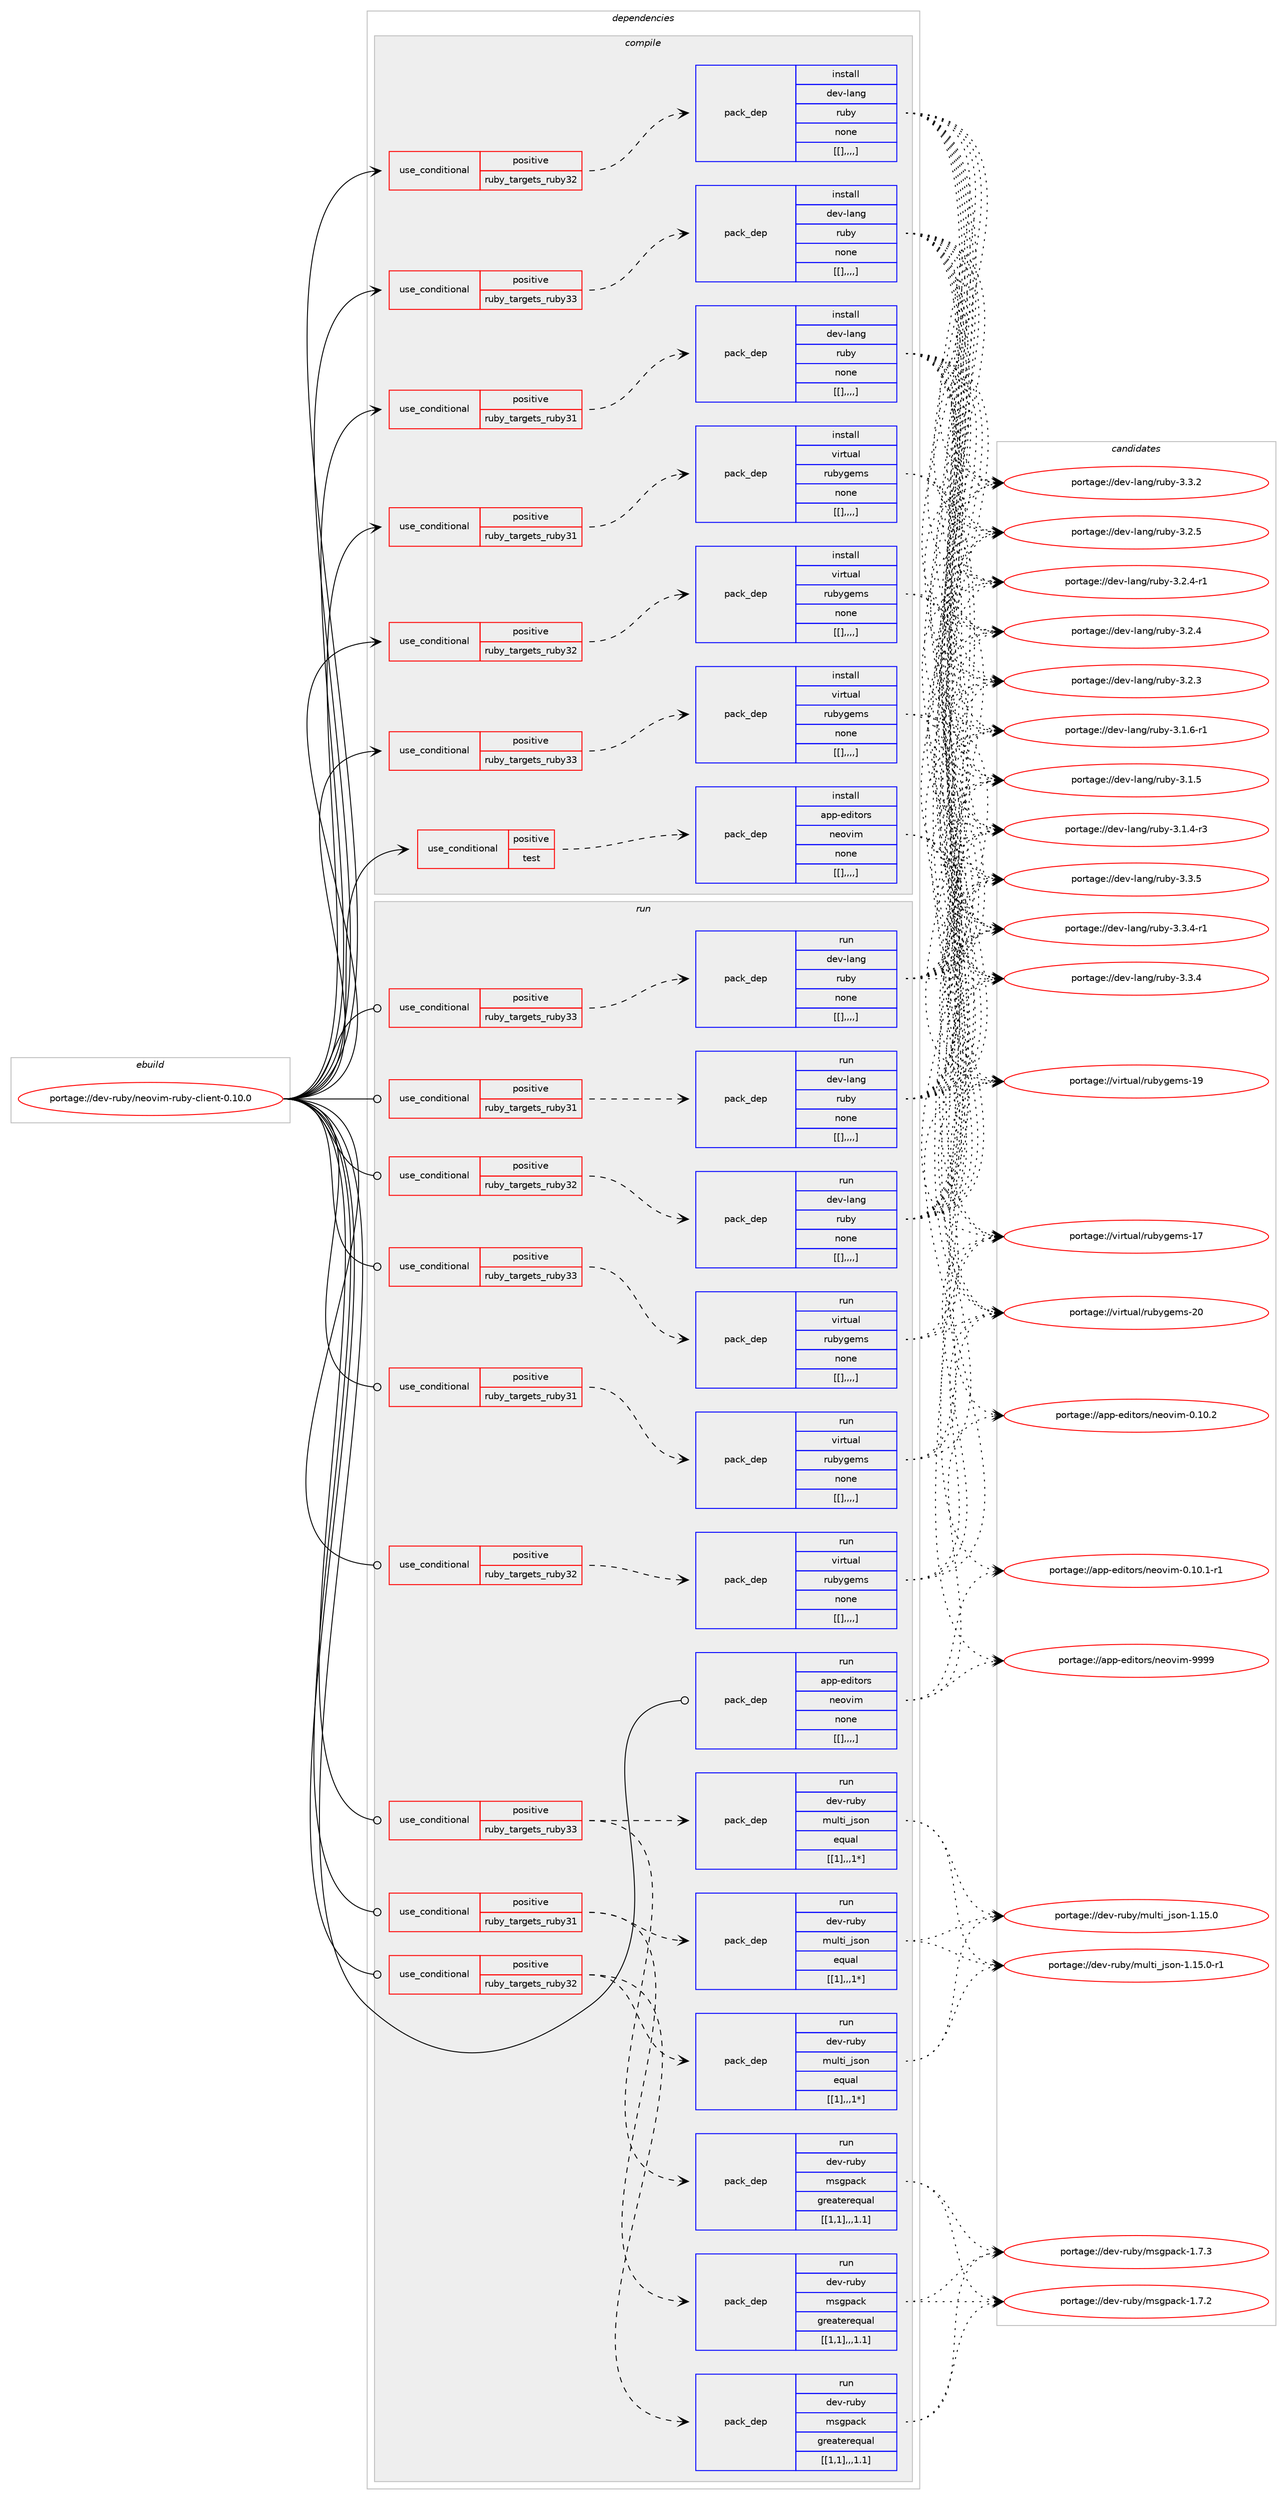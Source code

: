 digraph prolog {

# *************
# Graph options
# *************

newrank=true;
concentrate=true;
compound=true;
graph [rankdir=LR,fontname=Helvetica,fontsize=10,ranksep=1.5];#, ranksep=2.5, nodesep=0.2];
edge  [arrowhead=vee];
node  [fontname=Helvetica,fontsize=10];

# **********
# The ebuild
# **********

subgraph cluster_leftcol {
color=gray;
label=<<i>ebuild</i>>;
id [label="portage://dev-ruby/neovim-ruby-client-0.10.0", color=red, width=4, href="../dev-ruby/neovim-ruby-client-0.10.0.svg"];
}

# ****************
# The dependencies
# ****************

subgraph cluster_midcol {
color=gray;
label=<<i>dependencies</i>>;
subgraph cluster_compile {
fillcolor="#eeeeee";
style=filled;
label=<<i>compile</i>>;
subgraph cond55445 {
dependency202130 [label=<<TABLE BORDER="0" CELLBORDER="1" CELLSPACING="0" CELLPADDING="4"><TR><TD ROWSPAN="3" CELLPADDING="10">use_conditional</TD></TR><TR><TD>positive</TD></TR><TR><TD>ruby_targets_ruby31</TD></TR></TABLE>>, shape=none, color=red];
subgraph pack145266 {
dependency202137 [label=<<TABLE BORDER="0" CELLBORDER="1" CELLSPACING="0" CELLPADDING="4" WIDTH="220"><TR><TD ROWSPAN="6" CELLPADDING="30">pack_dep</TD></TR><TR><TD WIDTH="110">install</TD></TR><TR><TD>dev-lang</TD></TR><TR><TD>ruby</TD></TR><TR><TD>none</TD></TR><TR><TD>[[],,,,]</TD></TR></TABLE>>, shape=none, color=blue];
}
dependency202130:e -> dependency202137:w [weight=20,style="dashed",arrowhead="vee"];
}
id:e -> dependency202130:w [weight=20,style="solid",arrowhead="vee"];
subgraph cond55468 {
dependency202233 [label=<<TABLE BORDER="0" CELLBORDER="1" CELLSPACING="0" CELLPADDING="4"><TR><TD ROWSPAN="3" CELLPADDING="10">use_conditional</TD></TR><TR><TD>positive</TD></TR><TR><TD>ruby_targets_ruby31</TD></TR></TABLE>>, shape=none, color=red];
subgraph pack145320 {
dependency202280 [label=<<TABLE BORDER="0" CELLBORDER="1" CELLSPACING="0" CELLPADDING="4" WIDTH="220"><TR><TD ROWSPAN="6" CELLPADDING="30">pack_dep</TD></TR><TR><TD WIDTH="110">install</TD></TR><TR><TD>virtual</TD></TR><TR><TD>rubygems</TD></TR><TR><TD>none</TD></TR><TR><TD>[[],,,,]</TD></TR></TABLE>>, shape=none, color=blue];
}
dependency202233:e -> dependency202280:w [weight=20,style="dashed",arrowhead="vee"];
}
id:e -> dependency202233:w [weight=20,style="solid",arrowhead="vee"];
subgraph cond55514 {
dependency202291 [label=<<TABLE BORDER="0" CELLBORDER="1" CELLSPACING="0" CELLPADDING="4"><TR><TD ROWSPAN="3" CELLPADDING="10">use_conditional</TD></TR><TR><TD>positive</TD></TR><TR><TD>ruby_targets_ruby32</TD></TR></TABLE>>, shape=none, color=red];
subgraph pack145361 {
dependency202443 [label=<<TABLE BORDER="0" CELLBORDER="1" CELLSPACING="0" CELLPADDING="4" WIDTH="220"><TR><TD ROWSPAN="6" CELLPADDING="30">pack_dep</TD></TR><TR><TD WIDTH="110">install</TD></TR><TR><TD>dev-lang</TD></TR><TR><TD>ruby</TD></TR><TR><TD>none</TD></TR><TR><TD>[[],,,,]</TD></TR></TABLE>>, shape=none, color=blue];
}
dependency202291:e -> dependency202443:w [weight=20,style="dashed",arrowhead="vee"];
}
id:e -> dependency202291:w [weight=20,style="solid",arrowhead="vee"];
subgraph cond55587 {
dependency202513 [label=<<TABLE BORDER="0" CELLBORDER="1" CELLSPACING="0" CELLPADDING="4"><TR><TD ROWSPAN="3" CELLPADDING="10">use_conditional</TD></TR><TR><TD>positive</TD></TR><TR><TD>ruby_targets_ruby32</TD></TR></TABLE>>, shape=none, color=red];
subgraph pack145485 {
dependency202582 [label=<<TABLE BORDER="0" CELLBORDER="1" CELLSPACING="0" CELLPADDING="4" WIDTH="220"><TR><TD ROWSPAN="6" CELLPADDING="30">pack_dep</TD></TR><TR><TD WIDTH="110">install</TD></TR><TR><TD>virtual</TD></TR><TR><TD>rubygems</TD></TR><TR><TD>none</TD></TR><TR><TD>[[],,,,]</TD></TR></TABLE>>, shape=none, color=blue];
}
dependency202513:e -> dependency202582:w [weight=20,style="dashed",arrowhead="vee"];
}
id:e -> dependency202513:w [weight=20,style="solid",arrowhead="vee"];
subgraph cond55663 {
dependency202614 [label=<<TABLE BORDER="0" CELLBORDER="1" CELLSPACING="0" CELLPADDING="4"><TR><TD ROWSPAN="3" CELLPADDING="10">use_conditional</TD></TR><TR><TD>positive</TD></TR><TR><TD>ruby_targets_ruby33</TD></TR></TABLE>>, shape=none, color=red];
subgraph pack145534 {
dependency202665 [label=<<TABLE BORDER="0" CELLBORDER="1" CELLSPACING="0" CELLPADDING="4" WIDTH="220"><TR><TD ROWSPAN="6" CELLPADDING="30">pack_dep</TD></TR><TR><TD WIDTH="110">install</TD></TR><TR><TD>dev-lang</TD></TR><TR><TD>ruby</TD></TR><TR><TD>none</TD></TR><TR><TD>[[],,,,]</TD></TR></TABLE>>, shape=none, color=blue];
}
dependency202614:e -> dependency202665:w [weight=20,style="dashed",arrowhead="vee"];
}
id:e -> dependency202614:w [weight=20,style="solid",arrowhead="vee"];
subgraph cond55693 {
dependency202672 [label=<<TABLE BORDER="0" CELLBORDER="1" CELLSPACING="0" CELLPADDING="4"><TR><TD ROWSPAN="3" CELLPADDING="10">use_conditional</TD></TR><TR><TD>positive</TD></TR><TR><TD>ruby_targets_ruby33</TD></TR></TABLE>>, shape=none, color=red];
subgraph pack145559 {
dependency202693 [label=<<TABLE BORDER="0" CELLBORDER="1" CELLSPACING="0" CELLPADDING="4" WIDTH="220"><TR><TD ROWSPAN="6" CELLPADDING="30">pack_dep</TD></TR><TR><TD WIDTH="110">install</TD></TR><TR><TD>virtual</TD></TR><TR><TD>rubygems</TD></TR><TR><TD>none</TD></TR><TR><TD>[[],,,,]</TD></TR></TABLE>>, shape=none, color=blue];
}
dependency202672:e -> dependency202693:w [weight=20,style="dashed",arrowhead="vee"];
}
id:e -> dependency202672:w [weight=20,style="solid",arrowhead="vee"];
subgraph cond55708 {
dependency202723 [label=<<TABLE BORDER="0" CELLBORDER="1" CELLSPACING="0" CELLPADDING="4"><TR><TD ROWSPAN="3" CELLPADDING="10">use_conditional</TD></TR><TR><TD>positive</TD></TR><TR><TD>test</TD></TR></TABLE>>, shape=none, color=red];
subgraph pack145583 {
dependency202776 [label=<<TABLE BORDER="0" CELLBORDER="1" CELLSPACING="0" CELLPADDING="4" WIDTH="220"><TR><TD ROWSPAN="6" CELLPADDING="30">pack_dep</TD></TR><TR><TD WIDTH="110">install</TD></TR><TR><TD>app-editors</TD></TR><TR><TD>neovim</TD></TR><TR><TD>none</TD></TR><TR><TD>[[],,,,]</TD></TR></TABLE>>, shape=none, color=blue];
}
dependency202723:e -> dependency202776:w [weight=20,style="dashed",arrowhead="vee"];
}
id:e -> dependency202723:w [weight=20,style="solid",arrowhead="vee"];
}
subgraph cluster_compileandrun {
fillcolor="#eeeeee";
style=filled;
label=<<i>compile and run</i>>;
}
subgraph cluster_run {
fillcolor="#eeeeee";
style=filled;
label=<<i>run</i>>;
subgraph cond55742 {
dependency202781 [label=<<TABLE BORDER="0" CELLBORDER="1" CELLSPACING="0" CELLPADDING="4"><TR><TD ROWSPAN="3" CELLPADDING="10">use_conditional</TD></TR><TR><TD>positive</TD></TR><TR><TD>ruby_targets_ruby31</TD></TR></TABLE>>, shape=none, color=red];
subgraph pack145621 {
dependency202850 [label=<<TABLE BORDER="0" CELLBORDER="1" CELLSPACING="0" CELLPADDING="4" WIDTH="220"><TR><TD ROWSPAN="6" CELLPADDING="30">pack_dep</TD></TR><TR><TD WIDTH="110">run</TD></TR><TR><TD>dev-lang</TD></TR><TR><TD>ruby</TD></TR><TR><TD>none</TD></TR><TR><TD>[[],,,,]</TD></TR></TABLE>>, shape=none, color=blue];
}
dependency202781:e -> dependency202850:w [weight=20,style="dashed",arrowhead="vee"];
}
id:e -> dependency202781:w [weight=20,style="solid",arrowhead="odot"];
subgraph cond55813 {
dependency202981 [label=<<TABLE BORDER="0" CELLBORDER="1" CELLSPACING="0" CELLPADDING="4"><TR><TD ROWSPAN="3" CELLPADDING="10">use_conditional</TD></TR><TR><TD>positive</TD></TR><TR><TD>ruby_targets_ruby31</TD></TR></TABLE>>, shape=none, color=red];
subgraph pack145734 {
dependency203016 [label=<<TABLE BORDER="0" CELLBORDER="1" CELLSPACING="0" CELLPADDING="4" WIDTH="220"><TR><TD ROWSPAN="6" CELLPADDING="30">pack_dep</TD></TR><TR><TD WIDTH="110">run</TD></TR><TR><TD>dev-ruby</TD></TR><TR><TD>msgpack</TD></TR><TR><TD>greaterequal</TD></TR><TR><TD>[[1,1],,,1.1]</TD></TR></TABLE>>, shape=none, color=blue];
}
dependency202981:e -> dependency203016:w [weight=20,style="dashed",arrowhead="vee"];
subgraph pack145737 {
dependency203037 [label=<<TABLE BORDER="0" CELLBORDER="1" CELLSPACING="0" CELLPADDING="4" WIDTH="220"><TR><TD ROWSPAN="6" CELLPADDING="30">pack_dep</TD></TR><TR><TD WIDTH="110">run</TD></TR><TR><TD>dev-ruby</TD></TR><TR><TD>multi_json</TD></TR><TR><TD>equal</TD></TR><TR><TD>[[1],,,1*]</TD></TR></TABLE>>, shape=none, color=blue];
}
dependency202981:e -> dependency203037:w [weight=20,style="dashed",arrowhead="vee"];
}
id:e -> dependency202981:w [weight=20,style="solid",arrowhead="odot"];
subgraph cond55864 {
dependency203085 [label=<<TABLE BORDER="0" CELLBORDER="1" CELLSPACING="0" CELLPADDING="4"><TR><TD ROWSPAN="3" CELLPADDING="10">use_conditional</TD></TR><TR><TD>positive</TD></TR><TR><TD>ruby_targets_ruby31</TD></TR></TABLE>>, shape=none, color=red];
subgraph pack145771 {
dependency203120 [label=<<TABLE BORDER="0" CELLBORDER="1" CELLSPACING="0" CELLPADDING="4" WIDTH="220"><TR><TD ROWSPAN="6" CELLPADDING="30">pack_dep</TD></TR><TR><TD WIDTH="110">run</TD></TR><TR><TD>virtual</TD></TR><TR><TD>rubygems</TD></TR><TR><TD>none</TD></TR><TR><TD>[[],,,,]</TD></TR></TABLE>>, shape=none, color=blue];
}
dependency203085:e -> dependency203120:w [weight=20,style="dashed",arrowhead="vee"];
}
id:e -> dependency203085:w [weight=20,style="solid",arrowhead="odot"];
subgraph cond55898 {
dependency203141 [label=<<TABLE BORDER="0" CELLBORDER="1" CELLSPACING="0" CELLPADDING="4"><TR><TD ROWSPAN="3" CELLPADDING="10">use_conditional</TD></TR><TR><TD>positive</TD></TR><TR><TD>ruby_targets_ruby32</TD></TR></TABLE>>, shape=none, color=red];
subgraph pack145811 {
dependency203156 [label=<<TABLE BORDER="0" CELLBORDER="1" CELLSPACING="0" CELLPADDING="4" WIDTH="220"><TR><TD ROWSPAN="6" CELLPADDING="30">pack_dep</TD></TR><TR><TD WIDTH="110">run</TD></TR><TR><TD>dev-lang</TD></TR><TR><TD>ruby</TD></TR><TR><TD>none</TD></TR><TR><TD>[[],,,,]</TD></TR></TABLE>>, shape=none, color=blue];
}
dependency203141:e -> dependency203156:w [weight=20,style="dashed",arrowhead="vee"];
}
id:e -> dependency203141:w [weight=20,style="solid",arrowhead="odot"];
subgraph cond55910 {
dependency203227 [label=<<TABLE BORDER="0" CELLBORDER="1" CELLSPACING="0" CELLPADDING="4"><TR><TD ROWSPAN="3" CELLPADDING="10">use_conditional</TD></TR><TR><TD>positive</TD></TR><TR><TD>ruby_targets_ruby32</TD></TR></TABLE>>, shape=none, color=red];
subgraph pack145848 {
dependency203230 [label=<<TABLE BORDER="0" CELLBORDER="1" CELLSPACING="0" CELLPADDING="4" WIDTH="220"><TR><TD ROWSPAN="6" CELLPADDING="30">pack_dep</TD></TR><TR><TD WIDTH="110">run</TD></TR><TR><TD>dev-ruby</TD></TR><TR><TD>msgpack</TD></TR><TR><TD>greaterequal</TD></TR><TR><TD>[[1,1],,,1.1]</TD></TR></TABLE>>, shape=none, color=blue];
}
dependency203227:e -> dependency203230:w [weight=20,style="dashed",arrowhead="vee"];
subgraph pack145849 {
dependency203233 [label=<<TABLE BORDER="0" CELLBORDER="1" CELLSPACING="0" CELLPADDING="4" WIDTH="220"><TR><TD ROWSPAN="6" CELLPADDING="30">pack_dep</TD></TR><TR><TD WIDTH="110">run</TD></TR><TR><TD>dev-ruby</TD></TR><TR><TD>multi_json</TD></TR><TR><TD>equal</TD></TR><TR><TD>[[1],,,1*]</TD></TR></TABLE>>, shape=none, color=blue];
}
dependency203227:e -> dependency203233:w [weight=20,style="dashed",arrowhead="vee"];
}
id:e -> dependency203227:w [weight=20,style="solid",arrowhead="odot"];
subgraph cond56024 {
dependency203391 [label=<<TABLE BORDER="0" CELLBORDER="1" CELLSPACING="0" CELLPADDING="4"><TR><TD ROWSPAN="3" CELLPADDING="10">use_conditional</TD></TR><TR><TD>positive</TD></TR><TR><TD>ruby_targets_ruby32</TD></TR></TABLE>>, shape=none, color=red];
subgraph pack145933 {
dependency203393 [label=<<TABLE BORDER="0" CELLBORDER="1" CELLSPACING="0" CELLPADDING="4" WIDTH="220"><TR><TD ROWSPAN="6" CELLPADDING="30">pack_dep</TD></TR><TR><TD WIDTH="110">run</TD></TR><TR><TD>virtual</TD></TR><TR><TD>rubygems</TD></TR><TR><TD>none</TD></TR><TR><TD>[[],,,,]</TD></TR></TABLE>>, shape=none, color=blue];
}
dependency203391:e -> dependency203393:w [weight=20,style="dashed",arrowhead="vee"];
}
id:e -> dependency203391:w [weight=20,style="solid",arrowhead="odot"];
subgraph cond56039 {
dependency203431 [label=<<TABLE BORDER="0" CELLBORDER="1" CELLSPACING="0" CELLPADDING="4"><TR><TD ROWSPAN="3" CELLPADDING="10">use_conditional</TD></TR><TR><TD>positive</TD></TR><TR><TD>ruby_targets_ruby33</TD></TR></TABLE>>, shape=none, color=red];
subgraph pack145958 {
dependency203469 [label=<<TABLE BORDER="0" CELLBORDER="1" CELLSPACING="0" CELLPADDING="4" WIDTH="220"><TR><TD ROWSPAN="6" CELLPADDING="30">pack_dep</TD></TR><TR><TD WIDTH="110">run</TD></TR><TR><TD>dev-lang</TD></TR><TR><TD>ruby</TD></TR><TR><TD>none</TD></TR><TR><TD>[[],,,,]</TD></TR></TABLE>>, shape=none, color=blue];
}
dependency203431:e -> dependency203469:w [weight=20,style="dashed",arrowhead="vee"];
}
id:e -> dependency203431:w [weight=20,style="solid",arrowhead="odot"];
subgraph cond56070 {
dependency203476 [label=<<TABLE BORDER="0" CELLBORDER="1" CELLSPACING="0" CELLPADDING="4"><TR><TD ROWSPAN="3" CELLPADDING="10">use_conditional</TD></TR><TR><TD>positive</TD></TR><TR><TD>ruby_targets_ruby33</TD></TR></TABLE>>, shape=none, color=red];
subgraph pack146022 {
dependency203571 [label=<<TABLE BORDER="0" CELLBORDER="1" CELLSPACING="0" CELLPADDING="4" WIDTH="220"><TR><TD ROWSPAN="6" CELLPADDING="30">pack_dep</TD></TR><TR><TD WIDTH="110">run</TD></TR><TR><TD>dev-ruby</TD></TR><TR><TD>msgpack</TD></TR><TR><TD>greaterequal</TD></TR><TR><TD>[[1,1],,,1.1]</TD></TR></TABLE>>, shape=none, color=blue];
}
dependency203476:e -> dependency203571:w [weight=20,style="dashed",arrowhead="vee"];
subgraph pack146039 {
dependency203639 [label=<<TABLE BORDER="0" CELLBORDER="1" CELLSPACING="0" CELLPADDING="4" WIDTH="220"><TR><TD ROWSPAN="6" CELLPADDING="30">pack_dep</TD></TR><TR><TD WIDTH="110">run</TD></TR><TR><TD>dev-ruby</TD></TR><TR><TD>multi_json</TD></TR><TR><TD>equal</TD></TR><TR><TD>[[1],,,1*]</TD></TR></TABLE>>, shape=none, color=blue];
}
dependency203476:e -> dependency203639:w [weight=20,style="dashed",arrowhead="vee"];
}
id:e -> dependency203476:w [weight=20,style="solid",arrowhead="odot"];
subgraph cond56150 {
dependency203726 [label=<<TABLE BORDER="0" CELLBORDER="1" CELLSPACING="0" CELLPADDING="4"><TR><TD ROWSPAN="3" CELLPADDING="10">use_conditional</TD></TR><TR><TD>positive</TD></TR><TR><TD>ruby_targets_ruby33</TD></TR></TABLE>>, shape=none, color=red];
subgraph pack146111 {
dependency203728 [label=<<TABLE BORDER="0" CELLBORDER="1" CELLSPACING="0" CELLPADDING="4" WIDTH="220"><TR><TD ROWSPAN="6" CELLPADDING="30">pack_dep</TD></TR><TR><TD WIDTH="110">run</TD></TR><TR><TD>virtual</TD></TR><TR><TD>rubygems</TD></TR><TR><TD>none</TD></TR><TR><TD>[[],,,,]</TD></TR></TABLE>>, shape=none, color=blue];
}
dependency203726:e -> dependency203728:w [weight=20,style="dashed",arrowhead="vee"];
}
id:e -> dependency203726:w [weight=20,style="solid",arrowhead="odot"];
subgraph pack146122 {
dependency203754 [label=<<TABLE BORDER="0" CELLBORDER="1" CELLSPACING="0" CELLPADDING="4" WIDTH="220"><TR><TD ROWSPAN="6" CELLPADDING="30">pack_dep</TD></TR><TR><TD WIDTH="110">run</TD></TR><TR><TD>app-editors</TD></TR><TR><TD>neovim</TD></TR><TR><TD>none</TD></TR><TR><TD>[[],,,,]</TD></TR></TABLE>>, shape=none, color=blue];
}
id:e -> dependency203754:w [weight=20,style="solid",arrowhead="odot"];
}
}

# **************
# The candidates
# **************

subgraph cluster_choices {
rank=same;
color=gray;
label=<<i>candidates</i>>;

subgraph choice145691 {
color=black;
nodesep=1;
choice10010111845108971101034711411798121455146514653 [label="portage://dev-lang/ruby-3.3.5", color=red, width=4,href="../dev-lang/ruby-3.3.5.svg"];
choice100101118451089711010347114117981214551465146524511449 [label="portage://dev-lang/ruby-3.3.4-r1", color=red, width=4,href="../dev-lang/ruby-3.3.4-r1.svg"];
choice10010111845108971101034711411798121455146514652 [label="portage://dev-lang/ruby-3.3.4", color=red, width=4,href="../dev-lang/ruby-3.3.4.svg"];
choice10010111845108971101034711411798121455146514650 [label="portage://dev-lang/ruby-3.3.2", color=red, width=4,href="../dev-lang/ruby-3.3.2.svg"];
choice10010111845108971101034711411798121455146504653 [label="portage://dev-lang/ruby-3.2.5", color=red, width=4,href="../dev-lang/ruby-3.2.5.svg"];
choice100101118451089711010347114117981214551465046524511449 [label="portage://dev-lang/ruby-3.2.4-r1", color=red, width=4,href="../dev-lang/ruby-3.2.4-r1.svg"];
choice10010111845108971101034711411798121455146504652 [label="portage://dev-lang/ruby-3.2.4", color=red, width=4,href="../dev-lang/ruby-3.2.4.svg"];
choice10010111845108971101034711411798121455146504651 [label="portage://dev-lang/ruby-3.2.3", color=red, width=4,href="../dev-lang/ruby-3.2.3.svg"];
choice100101118451089711010347114117981214551464946544511449 [label="portage://dev-lang/ruby-3.1.6-r1", color=red, width=4,href="../dev-lang/ruby-3.1.6-r1.svg"];
choice10010111845108971101034711411798121455146494653 [label="portage://dev-lang/ruby-3.1.5", color=red, width=4,href="../dev-lang/ruby-3.1.5.svg"];
choice100101118451089711010347114117981214551464946524511451 [label="portage://dev-lang/ruby-3.1.4-r3", color=red, width=4,href="../dev-lang/ruby-3.1.4-r3.svg"];
dependency202137:e -> choice10010111845108971101034711411798121455146514653:w [style=dotted,weight="100"];
dependency202137:e -> choice100101118451089711010347114117981214551465146524511449:w [style=dotted,weight="100"];
dependency202137:e -> choice10010111845108971101034711411798121455146514652:w [style=dotted,weight="100"];
dependency202137:e -> choice10010111845108971101034711411798121455146514650:w [style=dotted,weight="100"];
dependency202137:e -> choice10010111845108971101034711411798121455146504653:w [style=dotted,weight="100"];
dependency202137:e -> choice100101118451089711010347114117981214551465046524511449:w [style=dotted,weight="100"];
dependency202137:e -> choice10010111845108971101034711411798121455146504652:w [style=dotted,weight="100"];
dependency202137:e -> choice10010111845108971101034711411798121455146504651:w [style=dotted,weight="100"];
dependency202137:e -> choice100101118451089711010347114117981214551464946544511449:w [style=dotted,weight="100"];
dependency202137:e -> choice10010111845108971101034711411798121455146494653:w [style=dotted,weight="100"];
dependency202137:e -> choice100101118451089711010347114117981214551464946524511451:w [style=dotted,weight="100"];
}
subgraph choice145706 {
color=black;
nodesep=1;
choice118105114116117971084711411798121103101109115455048 [label="portage://virtual/rubygems-20", color=red, width=4,href="../virtual/rubygems-20.svg"];
choice118105114116117971084711411798121103101109115454957 [label="portage://virtual/rubygems-19", color=red, width=4,href="../virtual/rubygems-19.svg"];
choice118105114116117971084711411798121103101109115454955 [label="portage://virtual/rubygems-17", color=red, width=4,href="../virtual/rubygems-17.svg"];
dependency202280:e -> choice118105114116117971084711411798121103101109115455048:w [style=dotted,weight="100"];
dependency202280:e -> choice118105114116117971084711411798121103101109115454957:w [style=dotted,weight="100"];
dependency202280:e -> choice118105114116117971084711411798121103101109115454955:w [style=dotted,weight="100"];
}
subgraph choice145711 {
color=black;
nodesep=1;
choice10010111845108971101034711411798121455146514653 [label="portage://dev-lang/ruby-3.3.5", color=red, width=4,href="../dev-lang/ruby-3.3.5.svg"];
choice100101118451089711010347114117981214551465146524511449 [label="portage://dev-lang/ruby-3.3.4-r1", color=red, width=4,href="../dev-lang/ruby-3.3.4-r1.svg"];
choice10010111845108971101034711411798121455146514652 [label="portage://dev-lang/ruby-3.3.4", color=red, width=4,href="../dev-lang/ruby-3.3.4.svg"];
choice10010111845108971101034711411798121455146514650 [label="portage://dev-lang/ruby-3.3.2", color=red, width=4,href="../dev-lang/ruby-3.3.2.svg"];
choice10010111845108971101034711411798121455146504653 [label="portage://dev-lang/ruby-3.2.5", color=red, width=4,href="../dev-lang/ruby-3.2.5.svg"];
choice100101118451089711010347114117981214551465046524511449 [label="portage://dev-lang/ruby-3.2.4-r1", color=red, width=4,href="../dev-lang/ruby-3.2.4-r1.svg"];
choice10010111845108971101034711411798121455146504652 [label="portage://dev-lang/ruby-3.2.4", color=red, width=4,href="../dev-lang/ruby-3.2.4.svg"];
choice10010111845108971101034711411798121455146504651 [label="portage://dev-lang/ruby-3.2.3", color=red, width=4,href="../dev-lang/ruby-3.2.3.svg"];
choice100101118451089711010347114117981214551464946544511449 [label="portage://dev-lang/ruby-3.1.6-r1", color=red, width=4,href="../dev-lang/ruby-3.1.6-r1.svg"];
choice10010111845108971101034711411798121455146494653 [label="portage://dev-lang/ruby-3.1.5", color=red, width=4,href="../dev-lang/ruby-3.1.5.svg"];
choice100101118451089711010347114117981214551464946524511451 [label="portage://dev-lang/ruby-3.1.4-r3", color=red, width=4,href="../dev-lang/ruby-3.1.4-r3.svg"];
dependency202443:e -> choice10010111845108971101034711411798121455146514653:w [style=dotted,weight="100"];
dependency202443:e -> choice100101118451089711010347114117981214551465146524511449:w [style=dotted,weight="100"];
dependency202443:e -> choice10010111845108971101034711411798121455146514652:w [style=dotted,weight="100"];
dependency202443:e -> choice10010111845108971101034711411798121455146514650:w [style=dotted,weight="100"];
dependency202443:e -> choice10010111845108971101034711411798121455146504653:w [style=dotted,weight="100"];
dependency202443:e -> choice100101118451089711010347114117981214551465046524511449:w [style=dotted,weight="100"];
dependency202443:e -> choice10010111845108971101034711411798121455146504652:w [style=dotted,weight="100"];
dependency202443:e -> choice10010111845108971101034711411798121455146504651:w [style=dotted,weight="100"];
dependency202443:e -> choice100101118451089711010347114117981214551464946544511449:w [style=dotted,weight="100"];
dependency202443:e -> choice10010111845108971101034711411798121455146494653:w [style=dotted,weight="100"];
dependency202443:e -> choice100101118451089711010347114117981214551464946524511451:w [style=dotted,weight="100"];
}
subgraph choice145729 {
color=black;
nodesep=1;
choice118105114116117971084711411798121103101109115455048 [label="portage://virtual/rubygems-20", color=red, width=4,href="../virtual/rubygems-20.svg"];
choice118105114116117971084711411798121103101109115454957 [label="portage://virtual/rubygems-19", color=red, width=4,href="../virtual/rubygems-19.svg"];
choice118105114116117971084711411798121103101109115454955 [label="portage://virtual/rubygems-17", color=red, width=4,href="../virtual/rubygems-17.svg"];
dependency202582:e -> choice118105114116117971084711411798121103101109115455048:w [style=dotted,weight="100"];
dependency202582:e -> choice118105114116117971084711411798121103101109115454957:w [style=dotted,weight="100"];
dependency202582:e -> choice118105114116117971084711411798121103101109115454955:w [style=dotted,weight="100"];
}
subgraph choice145733 {
color=black;
nodesep=1;
choice10010111845108971101034711411798121455146514653 [label="portage://dev-lang/ruby-3.3.5", color=red, width=4,href="../dev-lang/ruby-3.3.5.svg"];
choice100101118451089711010347114117981214551465146524511449 [label="portage://dev-lang/ruby-3.3.4-r1", color=red, width=4,href="../dev-lang/ruby-3.3.4-r1.svg"];
choice10010111845108971101034711411798121455146514652 [label="portage://dev-lang/ruby-3.3.4", color=red, width=4,href="../dev-lang/ruby-3.3.4.svg"];
choice10010111845108971101034711411798121455146514650 [label="portage://dev-lang/ruby-3.3.2", color=red, width=4,href="../dev-lang/ruby-3.3.2.svg"];
choice10010111845108971101034711411798121455146504653 [label="portage://dev-lang/ruby-3.2.5", color=red, width=4,href="../dev-lang/ruby-3.2.5.svg"];
choice100101118451089711010347114117981214551465046524511449 [label="portage://dev-lang/ruby-3.2.4-r1", color=red, width=4,href="../dev-lang/ruby-3.2.4-r1.svg"];
choice10010111845108971101034711411798121455146504652 [label="portage://dev-lang/ruby-3.2.4", color=red, width=4,href="../dev-lang/ruby-3.2.4.svg"];
choice10010111845108971101034711411798121455146504651 [label="portage://dev-lang/ruby-3.2.3", color=red, width=4,href="../dev-lang/ruby-3.2.3.svg"];
choice100101118451089711010347114117981214551464946544511449 [label="portage://dev-lang/ruby-3.1.6-r1", color=red, width=4,href="../dev-lang/ruby-3.1.6-r1.svg"];
choice10010111845108971101034711411798121455146494653 [label="portage://dev-lang/ruby-3.1.5", color=red, width=4,href="../dev-lang/ruby-3.1.5.svg"];
choice100101118451089711010347114117981214551464946524511451 [label="portage://dev-lang/ruby-3.1.4-r3", color=red, width=4,href="../dev-lang/ruby-3.1.4-r3.svg"];
dependency202665:e -> choice10010111845108971101034711411798121455146514653:w [style=dotted,weight="100"];
dependency202665:e -> choice100101118451089711010347114117981214551465146524511449:w [style=dotted,weight="100"];
dependency202665:e -> choice10010111845108971101034711411798121455146514652:w [style=dotted,weight="100"];
dependency202665:e -> choice10010111845108971101034711411798121455146514650:w [style=dotted,weight="100"];
dependency202665:e -> choice10010111845108971101034711411798121455146504653:w [style=dotted,weight="100"];
dependency202665:e -> choice100101118451089711010347114117981214551465046524511449:w [style=dotted,weight="100"];
dependency202665:e -> choice10010111845108971101034711411798121455146504652:w [style=dotted,weight="100"];
dependency202665:e -> choice10010111845108971101034711411798121455146504651:w [style=dotted,weight="100"];
dependency202665:e -> choice100101118451089711010347114117981214551464946544511449:w [style=dotted,weight="100"];
dependency202665:e -> choice10010111845108971101034711411798121455146494653:w [style=dotted,weight="100"];
dependency202665:e -> choice100101118451089711010347114117981214551464946524511451:w [style=dotted,weight="100"];
}
subgraph choice145737 {
color=black;
nodesep=1;
choice118105114116117971084711411798121103101109115455048 [label="portage://virtual/rubygems-20", color=red, width=4,href="../virtual/rubygems-20.svg"];
choice118105114116117971084711411798121103101109115454957 [label="portage://virtual/rubygems-19", color=red, width=4,href="../virtual/rubygems-19.svg"];
choice118105114116117971084711411798121103101109115454955 [label="portage://virtual/rubygems-17", color=red, width=4,href="../virtual/rubygems-17.svg"];
dependency202693:e -> choice118105114116117971084711411798121103101109115455048:w [style=dotted,weight="100"];
dependency202693:e -> choice118105114116117971084711411798121103101109115454957:w [style=dotted,weight="100"];
dependency202693:e -> choice118105114116117971084711411798121103101109115454955:w [style=dotted,weight="100"];
}
subgraph choice145741 {
color=black;
nodesep=1;
choice9711211245101100105116111114115471101011111181051094557575757 [label="portage://app-editors/neovim-9999", color=red, width=4,href="../app-editors/neovim-9999.svg"];
choice97112112451011001051161111141154711010111111810510945484649484650 [label="portage://app-editors/neovim-0.10.2", color=red, width=4,href="../app-editors/neovim-0.10.2.svg"];
choice971121124510110010511611111411547110101111118105109454846494846494511449 [label="portage://app-editors/neovim-0.10.1-r1", color=red, width=4,href="../app-editors/neovim-0.10.1-r1.svg"];
dependency202776:e -> choice9711211245101100105116111114115471101011111181051094557575757:w [style=dotted,weight="100"];
dependency202776:e -> choice97112112451011001051161111141154711010111111810510945484649484650:w [style=dotted,weight="100"];
dependency202776:e -> choice971121124510110010511611111411547110101111118105109454846494846494511449:w [style=dotted,weight="100"];
}
subgraph choice145742 {
color=black;
nodesep=1;
choice10010111845108971101034711411798121455146514653 [label="portage://dev-lang/ruby-3.3.5", color=red, width=4,href="../dev-lang/ruby-3.3.5.svg"];
choice100101118451089711010347114117981214551465146524511449 [label="portage://dev-lang/ruby-3.3.4-r1", color=red, width=4,href="../dev-lang/ruby-3.3.4-r1.svg"];
choice10010111845108971101034711411798121455146514652 [label="portage://dev-lang/ruby-3.3.4", color=red, width=4,href="../dev-lang/ruby-3.3.4.svg"];
choice10010111845108971101034711411798121455146514650 [label="portage://dev-lang/ruby-3.3.2", color=red, width=4,href="../dev-lang/ruby-3.3.2.svg"];
choice10010111845108971101034711411798121455146504653 [label="portage://dev-lang/ruby-3.2.5", color=red, width=4,href="../dev-lang/ruby-3.2.5.svg"];
choice100101118451089711010347114117981214551465046524511449 [label="portage://dev-lang/ruby-3.2.4-r1", color=red, width=4,href="../dev-lang/ruby-3.2.4-r1.svg"];
choice10010111845108971101034711411798121455146504652 [label="portage://dev-lang/ruby-3.2.4", color=red, width=4,href="../dev-lang/ruby-3.2.4.svg"];
choice10010111845108971101034711411798121455146504651 [label="portage://dev-lang/ruby-3.2.3", color=red, width=4,href="../dev-lang/ruby-3.2.3.svg"];
choice100101118451089711010347114117981214551464946544511449 [label="portage://dev-lang/ruby-3.1.6-r1", color=red, width=4,href="../dev-lang/ruby-3.1.6-r1.svg"];
choice10010111845108971101034711411798121455146494653 [label="portage://dev-lang/ruby-3.1.5", color=red, width=4,href="../dev-lang/ruby-3.1.5.svg"];
choice100101118451089711010347114117981214551464946524511451 [label="portage://dev-lang/ruby-3.1.4-r3", color=red, width=4,href="../dev-lang/ruby-3.1.4-r3.svg"];
dependency202850:e -> choice10010111845108971101034711411798121455146514653:w [style=dotted,weight="100"];
dependency202850:e -> choice100101118451089711010347114117981214551465146524511449:w [style=dotted,weight="100"];
dependency202850:e -> choice10010111845108971101034711411798121455146514652:w [style=dotted,weight="100"];
dependency202850:e -> choice10010111845108971101034711411798121455146514650:w [style=dotted,weight="100"];
dependency202850:e -> choice10010111845108971101034711411798121455146504653:w [style=dotted,weight="100"];
dependency202850:e -> choice100101118451089711010347114117981214551465046524511449:w [style=dotted,weight="100"];
dependency202850:e -> choice10010111845108971101034711411798121455146504652:w [style=dotted,weight="100"];
dependency202850:e -> choice10010111845108971101034711411798121455146504651:w [style=dotted,weight="100"];
dependency202850:e -> choice100101118451089711010347114117981214551464946544511449:w [style=dotted,weight="100"];
dependency202850:e -> choice10010111845108971101034711411798121455146494653:w [style=dotted,weight="100"];
dependency202850:e -> choice100101118451089711010347114117981214551464946524511451:w [style=dotted,weight="100"];
}
subgraph choice145750 {
color=black;
nodesep=1;
choice1001011184511411798121471091151031129799107454946554651 [label="portage://dev-ruby/msgpack-1.7.3", color=red, width=4,href="../dev-ruby/msgpack-1.7.3.svg"];
choice1001011184511411798121471091151031129799107454946554650 [label="portage://dev-ruby/msgpack-1.7.2", color=red, width=4,href="../dev-ruby/msgpack-1.7.2.svg"];
dependency203016:e -> choice1001011184511411798121471091151031129799107454946554651:w [style=dotted,weight="100"];
dependency203016:e -> choice1001011184511411798121471091151031129799107454946554650:w [style=dotted,weight="100"];
}
subgraph choice145755 {
color=black;
nodesep=1;
choice10010111845114117981214710911710811610595106115111110454946495346484511449 [label="portage://dev-ruby/multi_json-1.15.0-r1", color=red, width=4,href="../dev-ruby/multi_json-1.15.0-r1.svg"];
choice1001011184511411798121471091171081161059510611511111045494649534648 [label="portage://dev-ruby/multi_json-1.15.0", color=red, width=4,href="../dev-ruby/multi_json-1.15.0.svg"];
dependency203037:e -> choice10010111845114117981214710911710811610595106115111110454946495346484511449:w [style=dotted,weight="100"];
dependency203037:e -> choice1001011184511411798121471091171081161059510611511111045494649534648:w [style=dotted,weight="100"];
}
subgraph choice145793 {
color=black;
nodesep=1;
choice118105114116117971084711411798121103101109115455048 [label="portage://virtual/rubygems-20", color=red, width=4,href="../virtual/rubygems-20.svg"];
choice118105114116117971084711411798121103101109115454957 [label="portage://virtual/rubygems-19", color=red, width=4,href="../virtual/rubygems-19.svg"];
choice118105114116117971084711411798121103101109115454955 [label="portage://virtual/rubygems-17", color=red, width=4,href="../virtual/rubygems-17.svg"];
dependency203120:e -> choice118105114116117971084711411798121103101109115455048:w [style=dotted,weight="100"];
dependency203120:e -> choice118105114116117971084711411798121103101109115454957:w [style=dotted,weight="100"];
dependency203120:e -> choice118105114116117971084711411798121103101109115454955:w [style=dotted,weight="100"];
}
subgraph choice145797 {
color=black;
nodesep=1;
choice10010111845108971101034711411798121455146514653 [label="portage://dev-lang/ruby-3.3.5", color=red, width=4,href="../dev-lang/ruby-3.3.5.svg"];
choice100101118451089711010347114117981214551465146524511449 [label="portage://dev-lang/ruby-3.3.4-r1", color=red, width=4,href="../dev-lang/ruby-3.3.4-r1.svg"];
choice10010111845108971101034711411798121455146514652 [label="portage://dev-lang/ruby-3.3.4", color=red, width=4,href="../dev-lang/ruby-3.3.4.svg"];
choice10010111845108971101034711411798121455146514650 [label="portage://dev-lang/ruby-3.3.2", color=red, width=4,href="../dev-lang/ruby-3.3.2.svg"];
choice10010111845108971101034711411798121455146504653 [label="portage://dev-lang/ruby-3.2.5", color=red, width=4,href="../dev-lang/ruby-3.2.5.svg"];
choice100101118451089711010347114117981214551465046524511449 [label="portage://dev-lang/ruby-3.2.4-r1", color=red, width=4,href="../dev-lang/ruby-3.2.4-r1.svg"];
choice10010111845108971101034711411798121455146504652 [label="portage://dev-lang/ruby-3.2.4", color=red, width=4,href="../dev-lang/ruby-3.2.4.svg"];
choice10010111845108971101034711411798121455146504651 [label="portage://dev-lang/ruby-3.2.3", color=red, width=4,href="../dev-lang/ruby-3.2.3.svg"];
choice100101118451089711010347114117981214551464946544511449 [label="portage://dev-lang/ruby-3.1.6-r1", color=red, width=4,href="../dev-lang/ruby-3.1.6-r1.svg"];
choice10010111845108971101034711411798121455146494653 [label="portage://dev-lang/ruby-3.1.5", color=red, width=4,href="../dev-lang/ruby-3.1.5.svg"];
choice100101118451089711010347114117981214551464946524511451 [label="portage://dev-lang/ruby-3.1.4-r3", color=red, width=4,href="../dev-lang/ruby-3.1.4-r3.svg"];
dependency203156:e -> choice10010111845108971101034711411798121455146514653:w [style=dotted,weight="100"];
dependency203156:e -> choice100101118451089711010347114117981214551465146524511449:w [style=dotted,weight="100"];
dependency203156:e -> choice10010111845108971101034711411798121455146514652:w [style=dotted,weight="100"];
dependency203156:e -> choice10010111845108971101034711411798121455146514650:w [style=dotted,weight="100"];
dependency203156:e -> choice10010111845108971101034711411798121455146504653:w [style=dotted,weight="100"];
dependency203156:e -> choice100101118451089711010347114117981214551465046524511449:w [style=dotted,weight="100"];
dependency203156:e -> choice10010111845108971101034711411798121455146504652:w [style=dotted,weight="100"];
dependency203156:e -> choice10010111845108971101034711411798121455146504651:w [style=dotted,weight="100"];
dependency203156:e -> choice100101118451089711010347114117981214551464946544511449:w [style=dotted,weight="100"];
dependency203156:e -> choice10010111845108971101034711411798121455146494653:w [style=dotted,weight="100"];
dependency203156:e -> choice100101118451089711010347114117981214551464946524511451:w [style=dotted,weight="100"];
}
subgraph choice145809 {
color=black;
nodesep=1;
choice1001011184511411798121471091151031129799107454946554651 [label="portage://dev-ruby/msgpack-1.7.3", color=red, width=4,href="../dev-ruby/msgpack-1.7.3.svg"];
choice1001011184511411798121471091151031129799107454946554650 [label="portage://dev-ruby/msgpack-1.7.2", color=red, width=4,href="../dev-ruby/msgpack-1.7.2.svg"];
dependency203230:e -> choice1001011184511411798121471091151031129799107454946554651:w [style=dotted,weight="100"];
dependency203230:e -> choice1001011184511411798121471091151031129799107454946554650:w [style=dotted,weight="100"];
}
subgraph choice145813 {
color=black;
nodesep=1;
choice10010111845114117981214710911710811610595106115111110454946495346484511449 [label="portage://dev-ruby/multi_json-1.15.0-r1", color=red, width=4,href="../dev-ruby/multi_json-1.15.0-r1.svg"];
choice1001011184511411798121471091171081161059510611511111045494649534648 [label="portage://dev-ruby/multi_json-1.15.0", color=red, width=4,href="../dev-ruby/multi_json-1.15.0.svg"];
dependency203233:e -> choice10010111845114117981214710911710811610595106115111110454946495346484511449:w [style=dotted,weight="100"];
dependency203233:e -> choice1001011184511411798121471091171081161059510611511111045494649534648:w [style=dotted,weight="100"];
}
subgraph choice145842 {
color=black;
nodesep=1;
choice118105114116117971084711411798121103101109115455048 [label="portage://virtual/rubygems-20", color=red, width=4,href="../virtual/rubygems-20.svg"];
choice118105114116117971084711411798121103101109115454957 [label="portage://virtual/rubygems-19", color=red, width=4,href="../virtual/rubygems-19.svg"];
choice118105114116117971084711411798121103101109115454955 [label="portage://virtual/rubygems-17", color=red, width=4,href="../virtual/rubygems-17.svg"];
dependency203393:e -> choice118105114116117971084711411798121103101109115455048:w [style=dotted,weight="100"];
dependency203393:e -> choice118105114116117971084711411798121103101109115454957:w [style=dotted,weight="100"];
dependency203393:e -> choice118105114116117971084711411798121103101109115454955:w [style=dotted,weight="100"];
}
subgraph choice145852 {
color=black;
nodesep=1;
choice10010111845108971101034711411798121455146514653 [label="portage://dev-lang/ruby-3.3.5", color=red, width=4,href="../dev-lang/ruby-3.3.5.svg"];
choice100101118451089711010347114117981214551465146524511449 [label="portage://dev-lang/ruby-3.3.4-r1", color=red, width=4,href="../dev-lang/ruby-3.3.4-r1.svg"];
choice10010111845108971101034711411798121455146514652 [label="portage://dev-lang/ruby-3.3.4", color=red, width=4,href="../dev-lang/ruby-3.3.4.svg"];
choice10010111845108971101034711411798121455146514650 [label="portage://dev-lang/ruby-3.3.2", color=red, width=4,href="../dev-lang/ruby-3.3.2.svg"];
choice10010111845108971101034711411798121455146504653 [label="portage://dev-lang/ruby-3.2.5", color=red, width=4,href="../dev-lang/ruby-3.2.5.svg"];
choice100101118451089711010347114117981214551465046524511449 [label="portage://dev-lang/ruby-3.2.4-r1", color=red, width=4,href="../dev-lang/ruby-3.2.4-r1.svg"];
choice10010111845108971101034711411798121455146504652 [label="portage://dev-lang/ruby-3.2.4", color=red, width=4,href="../dev-lang/ruby-3.2.4.svg"];
choice10010111845108971101034711411798121455146504651 [label="portage://dev-lang/ruby-3.2.3", color=red, width=4,href="../dev-lang/ruby-3.2.3.svg"];
choice100101118451089711010347114117981214551464946544511449 [label="portage://dev-lang/ruby-3.1.6-r1", color=red, width=4,href="../dev-lang/ruby-3.1.6-r1.svg"];
choice10010111845108971101034711411798121455146494653 [label="portage://dev-lang/ruby-3.1.5", color=red, width=4,href="../dev-lang/ruby-3.1.5.svg"];
choice100101118451089711010347114117981214551464946524511451 [label="portage://dev-lang/ruby-3.1.4-r3", color=red, width=4,href="../dev-lang/ruby-3.1.4-r3.svg"];
dependency203469:e -> choice10010111845108971101034711411798121455146514653:w [style=dotted,weight="100"];
dependency203469:e -> choice100101118451089711010347114117981214551465146524511449:w [style=dotted,weight="100"];
dependency203469:e -> choice10010111845108971101034711411798121455146514652:w [style=dotted,weight="100"];
dependency203469:e -> choice10010111845108971101034711411798121455146514650:w [style=dotted,weight="100"];
dependency203469:e -> choice10010111845108971101034711411798121455146504653:w [style=dotted,weight="100"];
dependency203469:e -> choice100101118451089711010347114117981214551465046524511449:w [style=dotted,weight="100"];
dependency203469:e -> choice10010111845108971101034711411798121455146504652:w [style=dotted,weight="100"];
dependency203469:e -> choice10010111845108971101034711411798121455146504651:w [style=dotted,weight="100"];
dependency203469:e -> choice100101118451089711010347114117981214551464946544511449:w [style=dotted,weight="100"];
dependency203469:e -> choice10010111845108971101034711411798121455146494653:w [style=dotted,weight="100"];
dependency203469:e -> choice100101118451089711010347114117981214551464946524511451:w [style=dotted,weight="100"];
}
subgraph choice145886 {
color=black;
nodesep=1;
choice1001011184511411798121471091151031129799107454946554651 [label="portage://dev-ruby/msgpack-1.7.3", color=red, width=4,href="../dev-ruby/msgpack-1.7.3.svg"];
choice1001011184511411798121471091151031129799107454946554650 [label="portage://dev-ruby/msgpack-1.7.2", color=red, width=4,href="../dev-ruby/msgpack-1.7.2.svg"];
dependency203571:e -> choice1001011184511411798121471091151031129799107454946554651:w [style=dotted,weight="100"];
dependency203571:e -> choice1001011184511411798121471091151031129799107454946554650:w [style=dotted,weight="100"];
}
subgraph choice145891 {
color=black;
nodesep=1;
choice10010111845114117981214710911710811610595106115111110454946495346484511449 [label="portage://dev-ruby/multi_json-1.15.0-r1", color=red, width=4,href="../dev-ruby/multi_json-1.15.0-r1.svg"];
choice1001011184511411798121471091171081161059510611511111045494649534648 [label="portage://dev-ruby/multi_json-1.15.0", color=red, width=4,href="../dev-ruby/multi_json-1.15.0.svg"];
dependency203639:e -> choice10010111845114117981214710911710811610595106115111110454946495346484511449:w [style=dotted,weight="100"];
dependency203639:e -> choice1001011184511411798121471091171081161059510611511111045494649534648:w [style=dotted,weight="100"];
}
subgraph choice145912 {
color=black;
nodesep=1;
choice118105114116117971084711411798121103101109115455048 [label="portage://virtual/rubygems-20", color=red, width=4,href="../virtual/rubygems-20.svg"];
choice118105114116117971084711411798121103101109115454957 [label="portage://virtual/rubygems-19", color=red, width=4,href="../virtual/rubygems-19.svg"];
choice118105114116117971084711411798121103101109115454955 [label="portage://virtual/rubygems-17", color=red, width=4,href="../virtual/rubygems-17.svg"];
dependency203728:e -> choice118105114116117971084711411798121103101109115455048:w [style=dotted,weight="100"];
dependency203728:e -> choice118105114116117971084711411798121103101109115454957:w [style=dotted,weight="100"];
dependency203728:e -> choice118105114116117971084711411798121103101109115454955:w [style=dotted,weight="100"];
}
subgraph choice145929 {
color=black;
nodesep=1;
choice9711211245101100105116111114115471101011111181051094557575757 [label="portage://app-editors/neovim-9999", color=red, width=4,href="../app-editors/neovim-9999.svg"];
choice97112112451011001051161111141154711010111111810510945484649484650 [label="portage://app-editors/neovim-0.10.2", color=red, width=4,href="../app-editors/neovim-0.10.2.svg"];
choice971121124510110010511611111411547110101111118105109454846494846494511449 [label="portage://app-editors/neovim-0.10.1-r1", color=red, width=4,href="../app-editors/neovim-0.10.1-r1.svg"];
dependency203754:e -> choice9711211245101100105116111114115471101011111181051094557575757:w [style=dotted,weight="100"];
dependency203754:e -> choice97112112451011001051161111141154711010111111810510945484649484650:w [style=dotted,weight="100"];
dependency203754:e -> choice971121124510110010511611111411547110101111118105109454846494846494511449:w [style=dotted,weight="100"];
}
}

}
